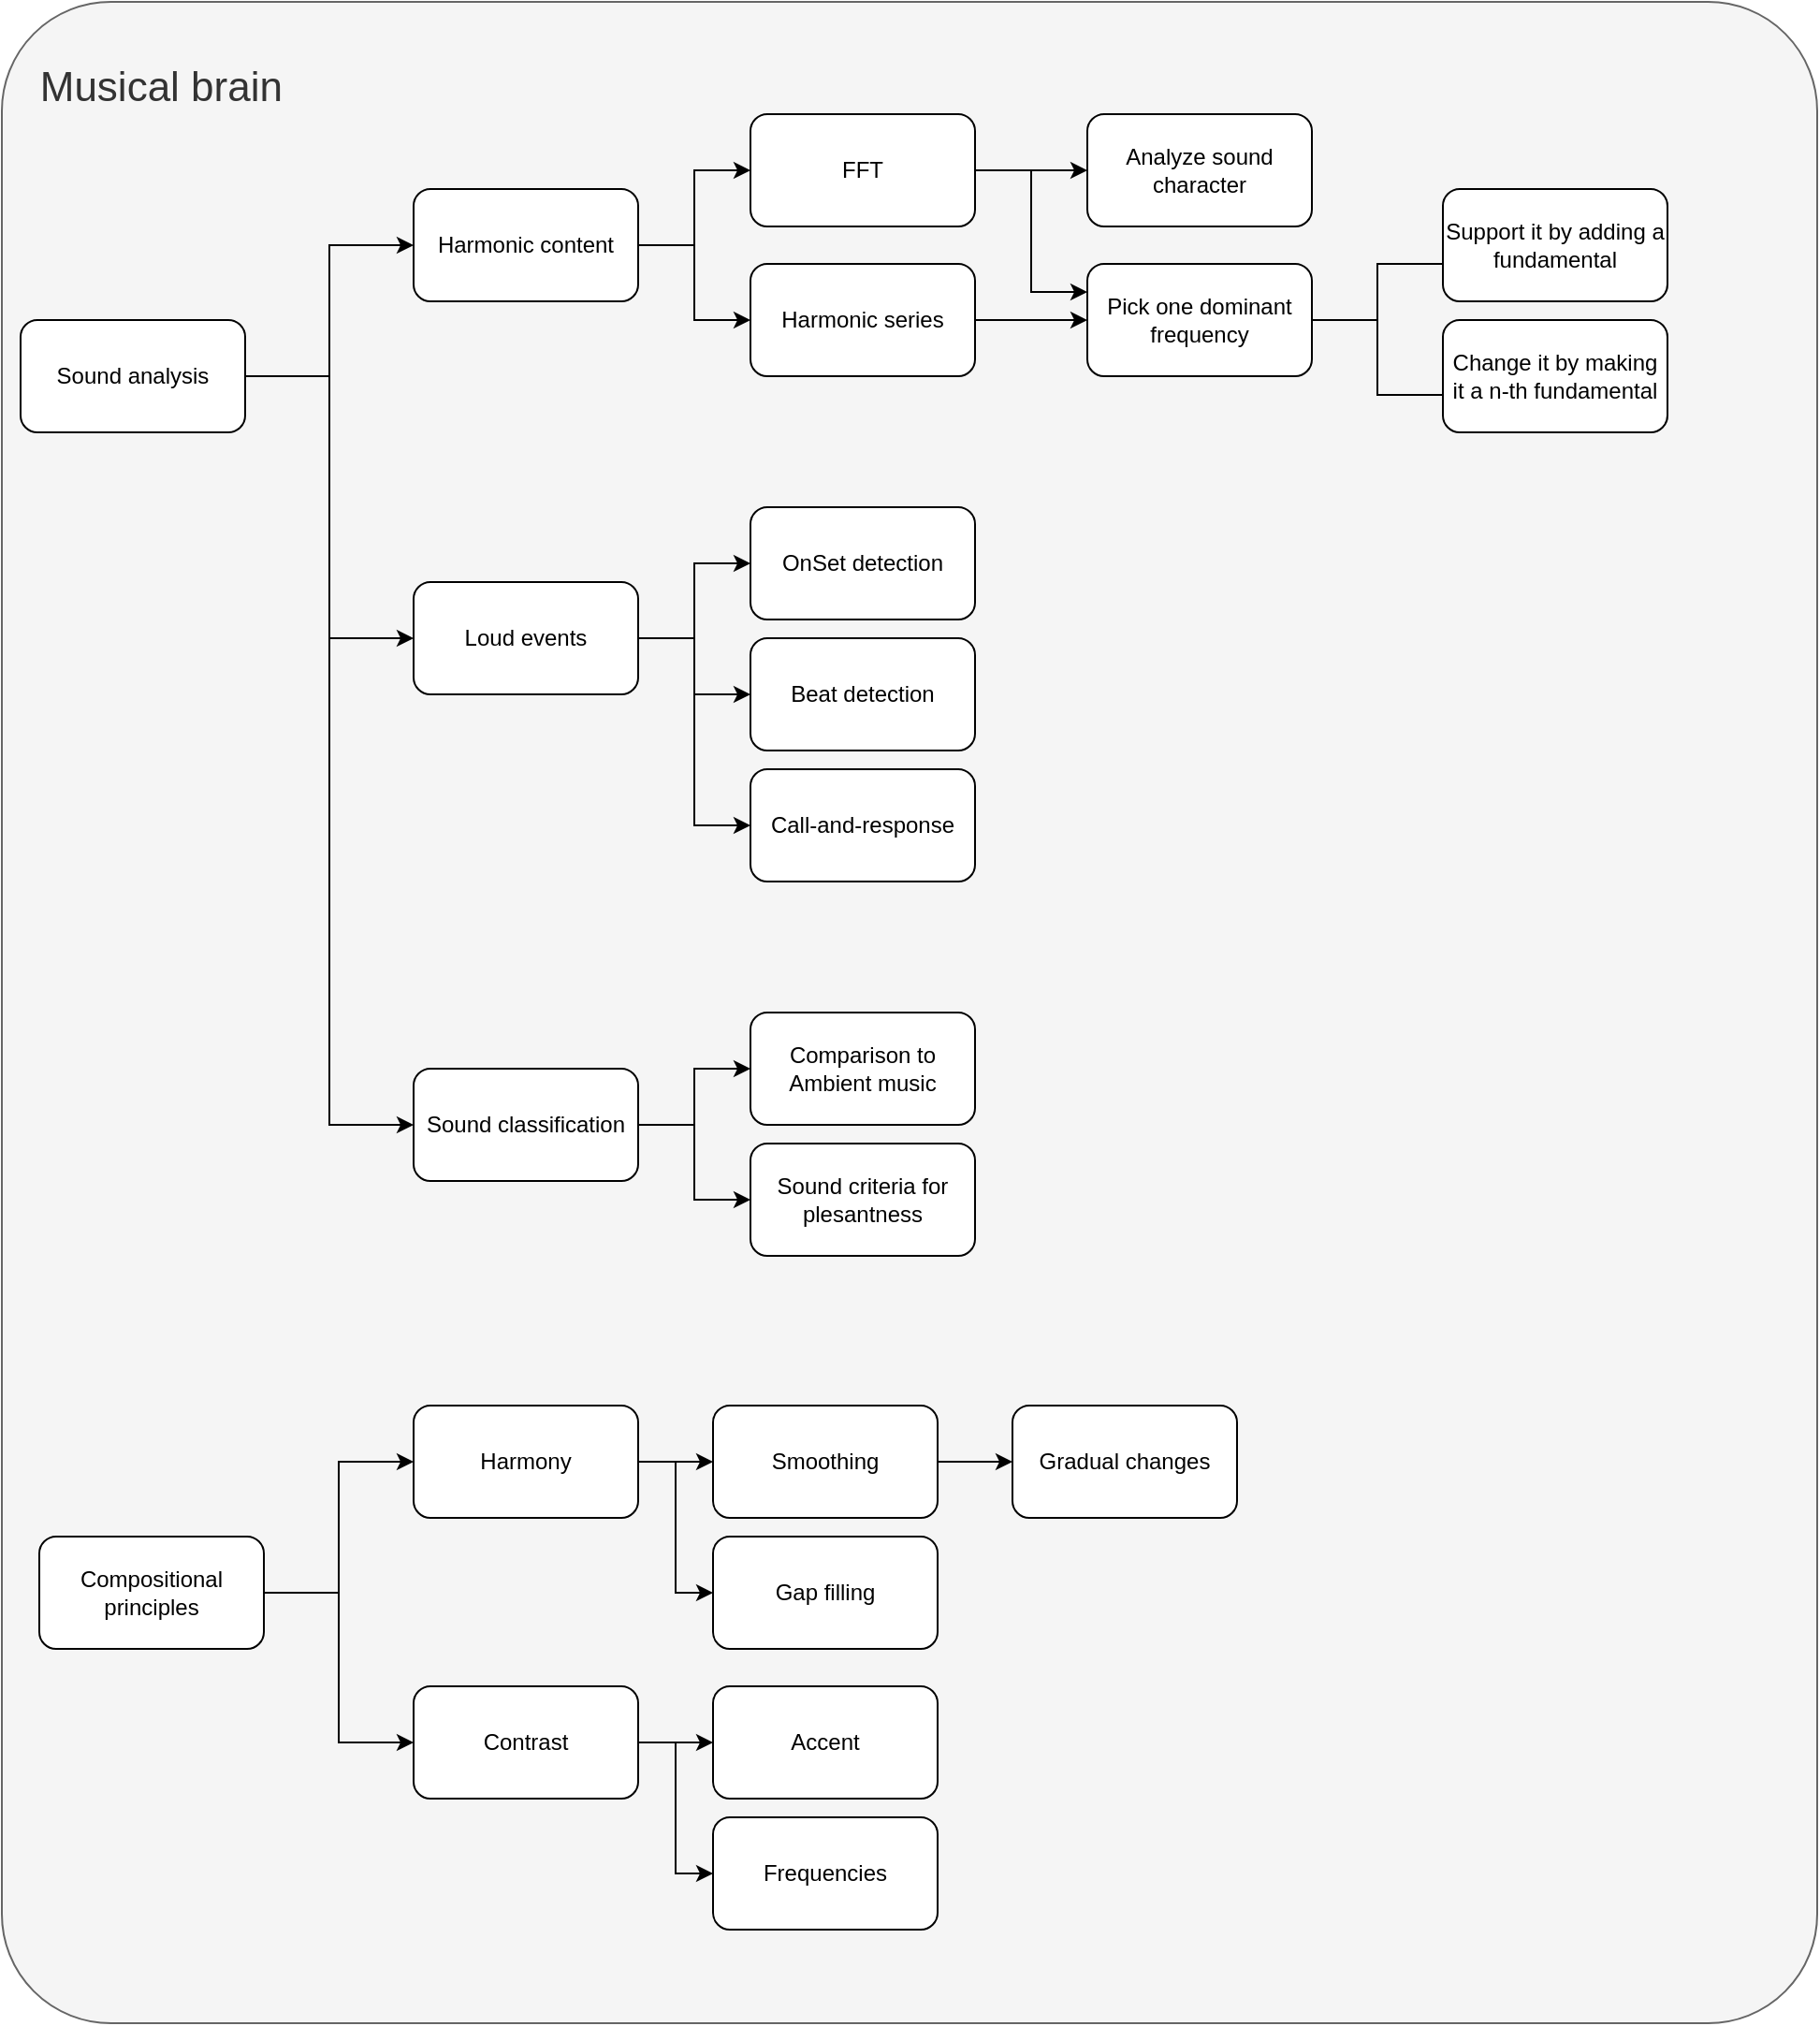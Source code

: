<mxfile version="15.3.1" type="github">
  <diagram id="TSrqLb41TUzN-wV6DG5-" name="Page-1">
    <mxGraphModel dx="2946" dy="1654" grid="1" gridSize="10" guides="1" tooltips="1" connect="1" arrows="1" fold="1" page="1" pageScale="1" pageWidth="1654" pageHeight="1169" math="0" shadow="0">
      <root>
        <mxCell id="0" />
        <mxCell id="1" parent="0" />
        <mxCell id="s29h0F7StyeTCf7dUMEe-1" value="&lt;font style=&quot;font-size: 22px&quot;&gt;&lt;br&gt;&lt;span style=&quot;white-space: pre&quot;&gt;&lt;span style=&quot;white-space: pre&quot;&gt;&lt;span style=&quot;white-space: pre&quot;&gt;	&lt;/span&gt; &lt;/span&gt; &lt;/span&gt;Musical brain&lt;/font&gt;" style="rounded=1;whiteSpace=wrap;html=1;sketch=0;align=left;verticalAlign=top;fillColor=#f5f5f5;fontColor=#333333;strokeColor=#666666;arcSize=6;" parent="1" vertex="1">
          <mxGeometry x="40" y="60" width="970" height="1080" as="geometry" />
        </mxCell>
        <mxCell id="s29h0F7StyeTCf7dUMEe-6" style="edgeStyle=orthogonalEdgeStyle;rounded=0;orthogonalLoop=1;jettySize=auto;html=1;entryX=0;entryY=0.5;entryDx=0;entryDy=0;" parent="1" source="s29h0F7StyeTCf7dUMEe-2" target="s29h0F7StyeTCf7dUMEe-3" edge="1">
          <mxGeometry relative="1" as="geometry" />
        </mxCell>
        <mxCell id="s29h0F7StyeTCf7dUMEe-8" style="edgeStyle=orthogonalEdgeStyle;rounded=0;orthogonalLoop=1;jettySize=auto;html=1;entryX=0;entryY=0.5;entryDx=0;entryDy=0;" parent="1" source="s29h0F7StyeTCf7dUMEe-2" target="s29h0F7StyeTCf7dUMEe-5" edge="1">
          <mxGeometry relative="1" as="geometry" />
        </mxCell>
        <mxCell id="s29h0F7StyeTCf7dUMEe-11" style="edgeStyle=orthogonalEdgeStyle;rounded=0;orthogonalLoop=1;jettySize=auto;html=1;entryX=0;entryY=0.5;entryDx=0;entryDy=0;" parent="1" source="s29h0F7StyeTCf7dUMEe-2" target="s29h0F7StyeTCf7dUMEe-4" edge="1">
          <mxGeometry relative="1" as="geometry" />
        </mxCell>
        <mxCell id="s29h0F7StyeTCf7dUMEe-2" value="Sound analysis" style="rounded=1;whiteSpace=wrap;html=1;" parent="1" vertex="1">
          <mxGeometry x="50" y="230" width="120" height="60" as="geometry" />
        </mxCell>
        <mxCell id="dfwp3B1YNrqgtGO_O6MF-9" style="edgeStyle=orthogonalEdgeStyle;rounded=0;orthogonalLoop=1;jettySize=auto;html=1;" parent="1" source="s29h0F7StyeTCf7dUMEe-3" target="s29h0F7StyeTCf7dUMEe-9" edge="1">
          <mxGeometry relative="1" as="geometry" />
        </mxCell>
        <mxCell id="dfwp3B1YNrqgtGO_O6MF-10" style="edgeStyle=orthogonalEdgeStyle;rounded=0;orthogonalLoop=1;jettySize=auto;html=1;" parent="1" source="s29h0F7StyeTCf7dUMEe-3" target="s29h0F7StyeTCf7dUMEe-10" edge="1">
          <mxGeometry relative="1" as="geometry" />
        </mxCell>
        <mxCell id="s29h0F7StyeTCf7dUMEe-3" value="Harmonic content" style="rounded=1;whiteSpace=wrap;html=1;" parent="1" vertex="1">
          <mxGeometry x="260" y="160" width="120" height="60" as="geometry" />
        </mxCell>
        <mxCell id="dfwp3B1YNrqgtGO_O6MF-11" style="edgeStyle=orthogonalEdgeStyle;rounded=0;orthogonalLoop=1;jettySize=auto;html=1;" parent="1" source="s29h0F7StyeTCf7dUMEe-4" target="s29h0F7StyeTCf7dUMEe-12" edge="1">
          <mxGeometry relative="1" as="geometry" />
        </mxCell>
        <mxCell id="dfwp3B1YNrqgtGO_O6MF-12" style="edgeStyle=orthogonalEdgeStyle;rounded=0;orthogonalLoop=1;jettySize=auto;html=1;" parent="1" source="s29h0F7StyeTCf7dUMEe-4" target="s29h0F7StyeTCf7dUMEe-13" edge="1">
          <mxGeometry relative="1" as="geometry" />
        </mxCell>
        <mxCell id="dfwp3B1YNrqgtGO_O6MF-13" style="edgeStyle=orthogonalEdgeStyle;rounded=0;orthogonalLoop=1;jettySize=auto;html=1;entryX=0;entryY=0.5;entryDx=0;entryDy=0;" parent="1" source="s29h0F7StyeTCf7dUMEe-4" target="s29h0F7StyeTCf7dUMEe-14" edge="1">
          <mxGeometry relative="1" as="geometry" />
        </mxCell>
        <mxCell id="s29h0F7StyeTCf7dUMEe-4" value="Loud events" style="rounded=1;whiteSpace=wrap;html=1;" parent="1" vertex="1">
          <mxGeometry x="260" y="370" width="120" height="60" as="geometry" />
        </mxCell>
        <mxCell id="dfwp3B1YNrqgtGO_O6MF-14" style="edgeStyle=orthogonalEdgeStyle;rounded=0;orthogonalLoop=1;jettySize=auto;html=1;entryX=0;entryY=0.5;entryDx=0;entryDy=0;" parent="1" source="s29h0F7StyeTCf7dUMEe-5" target="s29h0F7StyeTCf7dUMEe-15" edge="1">
          <mxGeometry relative="1" as="geometry" />
        </mxCell>
        <mxCell id="dfwp3B1YNrqgtGO_O6MF-15" style="edgeStyle=orthogonalEdgeStyle;rounded=0;orthogonalLoop=1;jettySize=auto;html=1;" parent="1" source="s29h0F7StyeTCf7dUMEe-5" target="s29h0F7StyeTCf7dUMEe-16" edge="1">
          <mxGeometry relative="1" as="geometry" />
        </mxCell>
        <mxCell id="s29h0F7StyeTCf7dUMEe-5" value="Sound classification" style="rounded=1;whiteSpace=wrap;html=1;" parent="1" vertex="1">
          <mxGeometry x="260" y="630" width="120" height="60" as="geometry" />
        </mxCell>
        <mxCell id="acctLTzOwztwQYx0RTgQ-2" style="edgeStyle=orthogonalEdgeStyle;rounded=0;orthogonalLoop=1;jettySize=auto;html=1;entryX=0;entryY=0.5;entryDx=0;entryDy=0;" edge="1" parent="1" source="s29h0F7StyeTCf7dUMEe-9" target="acctLTzOwztwQYx0RTgQ-1">
          <mxGeometry relative="1" as="geometry" />
        </mxCell>
        <mxCell id="acctLTzOwztwQYx0RTgQ-7" style="edgeStyle=orthogonalEdgeStyle;rounded=0;orthogonalLoop=1;jettySize=auto;html=1;entryX=0;entryY=0.25;entryDx=0;entryDy=0;" edge="1" parent="1" source="s29h0F7StyeTCf7dUMEe-9" target="dfwp3B1YNrqgtGO_O6MF-1">
          <mxGeometry relative="1" as="geometry" />
        </mxCell>
        <mxCell id="s29h0F7StyeTCf7dUMEe-9" value="FFT" style="rounded=1;whiteSpace=wrap;html=1;" parent="1" vertex="1">
          <mxGeometry x="440" y="120" width="120" height="60" as="geometry" />
        </mxCell>
        <mxCell id="acctLTzOwztwQYx0RTgQ-3" style="edgeStyle=orthogonalEdgeStyle;rounded=0;orthogonalLoop=1;jettySize=auto;html=1;entryX=0;entryY=0.5;entryDx=0;entryDy=0;" edge="1" parent="1" source="s29h0F7StyeTCf7dUMEe-10" target="dfwp3B1YNrqgtGO_O6MF-1">
          <mxGeometry relative="1" as="geometry" />
        </mxCell>
        <mxCell id="s29h0F7StyeTCf7dUMEe-10" value="Harmonic series" style="rounded=1;whiteSpace=wrap;html=1;" parent="1" vertex="1">
          <mxGeometry x="440" y="200" width="120" height="60" as="geometry" />
        </mxCell>
        <mxCell id="s29h0F7StyeTCf7dUMEe-12" value="OnSet detection" style="rounded=1;whiteSpace=wrap;html=1;" parent="1" vertex="1">
          <mxGeometry x="440" y="330" width="120" height="60" as="geometry" />
        </mxCell>
        <mxCell id="s29h0F7StyeTCf7dUMEe-13" value="Beat detection" style="rounded=1;whiteSpace=wrap;html=1;" parent="1" vertex="1">
          <mxGeometry x="440" y="400" width="120" height="60" as="geometry" />
        </mxCell>
        <mxCell id="s29h0F7StyeTCf7dUMEe-14" value="Call-and-response" style="rounded=1;whiteSpace=wrap;html=1;" parent="1" vertex="1">
          <mxGeometry x="440" y="470" width="120" height="60" as="geometry" />
        </mxCell>
        <mxCell id="s29h0F7StyeTCf7dUMEe-15" value="Comparison to Ambient music" style="rounded=1;whiteSpace=wrap;html=1;" parent="1" vertex="1">
          <mxGeometry x="440" y="600" width="120" height="60" as="geometry" />
        </mxCell>
        <mxCell id="s29h0F7StyeTCf7dUMEe-16" value="Sound criteria for plesantness" style="rounded=1;whiteSpace=wrap;html=1;sketch=0;shadow=0;glass=0;" parent="1" vertex="1">
          <mxGeometry x="440" y="670" width="120" height="60" as="geometry" />
        </mxCell>
        <mxCell id="dfwp3B1YNrqgtGO_O6MF-7" style="edgeStyle=orthogonalEdgeStyle;rounded=0;orthogonalLoop=1;jettySize=auto;html=1;entryX=0.5;entryY=0.667;entryDx=0;entryDy=0;entryPerimeter=0;" parent="1" source="dfwp3B1YNrqgtGO_O6MF-1" target="dfwp3B1YNrqgtGO_O6MF-2" edge="1">
          <mxGeometry relative="1" as="geometry" />
        </mxCell>
        <mxCell id="dfwp3B1YNrqgtGO_O6MF-8" style="edgeStyle=orthogonalEdgeStyle;rounded=0;orthogonalLoop=1;jettySize=auto;html=1;entryX=0.583;entryY=0.667;entryDx=0;entryDy=0;entryPerimeter=0;" parent="1" source="dfwp3B1YNrqgtGO_O6MF-1" target="dfwp3B1YNrqgtGO_O6MF-3" edge="1">
          <mxGeometry relative="1" as="geometry" />
        </mxCell>
        <mxCell id="dfwp3B1YNrqgtGO_O6MF-1" value="Pick one dominant frequency" style="rounded=1;whiteSpace=wrap;html=1;" parent="1" vertex="1">
          <mxGeometry x="620" y="200" width="120" height="60" as="geometry" />
        </mxCell>
        <mxCell id="dfwp3B1YNrqgtGO_O6MF-2" value="Support it by adding a fundamental" style="rounded=1;whiteSpace=wrap;html=1;" parent="1" vertex="1">
          <mxGeometry x="810" y="160" width="120" height="60" as="geometry" />
        </mxCell>
        <mxCell id="dfwp3B1YNrqgtGO_O6MF-3" value="Change it by making it a n-th fundamental" style="rounded=1;whiteSpace=wrap;html=1;" parent="1" vertex="1">
          <mxGeometry x="810" y="230" width="120" height="60" as="geometry" />
        </mxCell>
        <mxCell id="acctLTzOwztwQYx0RTgQ-1" value="Analyze sound character" style="rounded=1;whiteSpace=wrap;html=1;" vertex="1" parent="1">
          <mxGeometry x="620" y="120" width="120" height="60" as="geometry" />
        </mxCell>
        <mxCell id="acctLTzOwztwQYx0RTgQ-19" style="edgeStyle=orthogonalEdgeStyle;rounded=0;orthogonalLoop=1;jettySize=auto;html=1;entryX=0;entryY=0.5;entryDx=0;entryDy=0;" edge="1" parent="1" source="acctLTzOwztwQYx0RTgQ-8" target="acctLTzOwztwQYx0RTgQ-9">
          <mxGeometry relative="1" as="geometry" />
        </mxCell>
        <mxCell id="acctLTzOwztwQYx0RTgQ-20" style="edgeStyle=orthogonalEdgeStyle;rounded=0;orthogonalLoop=1;jettySize=auto;html=1;entryX=0;entryY=0.5;entryDx=0;entryDy=0;" edge="1" parent="1" source="acctLTzOwztwQYx0RTgQ-8" target="acctLTzOwztwQYx0RTgQ-10">
          <mxGeometry relative="1" as="geometry" />
        </mxCell>
        <mxCell id="acctLTzOwztwQYx0RTgQ-8" value="Compositional principles" style="rounded=1;whiteSpace=wrap;html=1;" vertex="1" parent="1">
          <mxGeometry x="60" y="880" width="120" height="60" as="geometry" />
        </mxCell>
        <mxCell id="acctLTzOwztwQYx0RTgQ-16" style="edgeStyle=orthogonalEdgeStyle;rounded=0;orthogonalLoop=1;jettySize=auto;html=1;entryX=0;entryY=0.5;entryDx=0;entryDy=0;" edge="1" parent="1" source="acctLTzOwztwQYx0RTgQ-9" target="acctLTzOwztwQYx0RTgQ-11">
          <mxGeometry relative="1" as="geometry" />
        </mxCell>
        <mxCell id="acctLTzOwztwQYx0RTgQ-18" style="edgeStyle=orthogonalEdgeStyle;rounded=0;orthogonalLoop=1;jettySize=auto;html=1;entryX=0;entryY=0.5;entryDx=0;entryDy=0;" edge="1" parent="1" source="acctLTzOwztwQYx0RTgQ-9" target="acctLTzOwztwQYx0RTgQ-12">
          <mxGeometry relative="1" as="geometry" />
        </mxCell>
        <mxCell id="acctLTzOwztwQYx0RTgQ-9" value="Harmony" style="rounded=1;whiteSpace=wrap;html=1;" vertex="1" parent="1">
          <mxGeometry x="260" y="810" width="120" height="60" as="geometry" />
        </mxCell>
        <mxCell id="acctLTzOwztwQYx0RTgQ-21" style="edgeStyle=orthogonalEdgeStyle;rounded=0;orthogonalLoop=1;jettySize=auto;html=1;entryX=0;entryY=0.5;entryDx=0;entryDy=0;" edge="1" parent="1" source="acctLTzOwztwQYx0RTgQ-10" target="acctLTzOwztwQYx0RTgQ-13">
          <mxGeometry relative="1" as="geometry" />
        </mxCell>
        <mxCell id="acctLTzOwztwQYx0RTgQ-22" style="edgeStyle=orthogonalEdgeStyle;rounded=0;orthogonalLoop=1;jettySize=auto;html=1;entryX=0;entryY=0.5;entryDx=0;entryDy=0;" edge="1" parent="1" source="acctLTzOwztwQYx0RTgQ-10" target="acctLTzOwztwQYx0RTgQ-14">
          <mxGeometry relative="1" as="geometry" />
        </mxCell>
        <mxCell id="acctLTzOwztwQYx0RTgQ-10" value="Contrast" style="rounded=1;whiteSpace=wrap;html=1;" vertex="1" parent="1">
          <mxGeometry x="260" y="960" width="120" height="60" as="geometry" />
        </mxCell>
        <mxCell id="acctLTzOwztwQYx0RTgQ-17" style="edgeStyle=orthogonalEdgeStyle;rounded=0;orthogonalLoop=1;jettySize=auto;html=1;entryX=0;entryY=0.5;entryDx=0;entryDy=0;" edge="1" parent="1" source="acctLTzOwztwQYx0RTgQ-11" target="acctLTzOwztwQYx0RTgQ-15">
          <mxGeometry relative="1" as="geometry" />
        </mxCell>
        <mxCell id="acctLTzOwztwQYx0RTgQ-11" value="Smoothing" style="rounded=1;whiteSpace=wrap;html=1;" vertex="1" parent="1">
          <mxGeometry x="420" y="810" width="120" height="60" as="geometry" />
        </mxCell>
        <mxCell id="acctLTzOwztwQYx0RTgQ-12" value="Gap filling" style="rounded=1;whiteSpace=wrap;html=1;" vertex="1" parent="1">
          <mxGeometry x="420" y="880" width="120" height="60" as="geometry" />
        </mxCell>
        <mxCell id="acctLTzOwztwQYx0RTgQ-13" value="Accent" style="rounded=1;whiteSpace=wrap;html=1;" vertex="1" parent="1">
          <mxGeometry x="420" y="960" width="120" height="60" as="geometry" />
        </mxCell>
        <mxCell id="acctLTzOwztwQYx0RTgQ-14" value="Frequencies" style="rounded=1;whiteSpace=wrap;html=1;" vertex="1" parent="1">
          <mxGeometry x="420" y="1030" width="120" height="60" as="geometry" />
        </mxCell>
        <mxCell id="acctLTzOwztwQYx0RTgQ-15" value="Gradual changes" style="rounded=1;whiteSpace=wrap;html=1;" vertex="1" parent="1">
          <mxGeometry x="580" y="810" width="120" height="60" as="geometry" />
        </mxCell>
      </root>
    </mxGraphModel>
  </diagram>
</mxfile>
